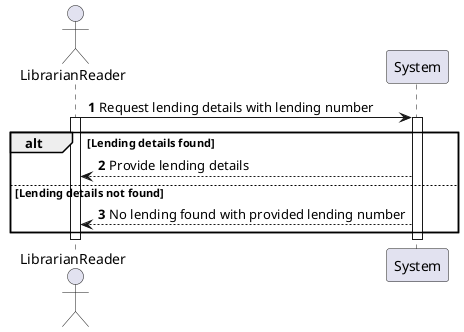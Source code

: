 @startuml
'https://plantuml.com/sequence-diagram

autonumber

actor LibrarianReader

LibrarianReader -> System: Request lending details with lending number
activate LibrarianReader
activate System
alt Lending details found
    System --> LibrarianReader: Provide lending details
else Lending details not found
    System --> LibrarianReader: No lending found with provided lending number
end
deactivate LibrarianReader
deactivate System

@enduml
